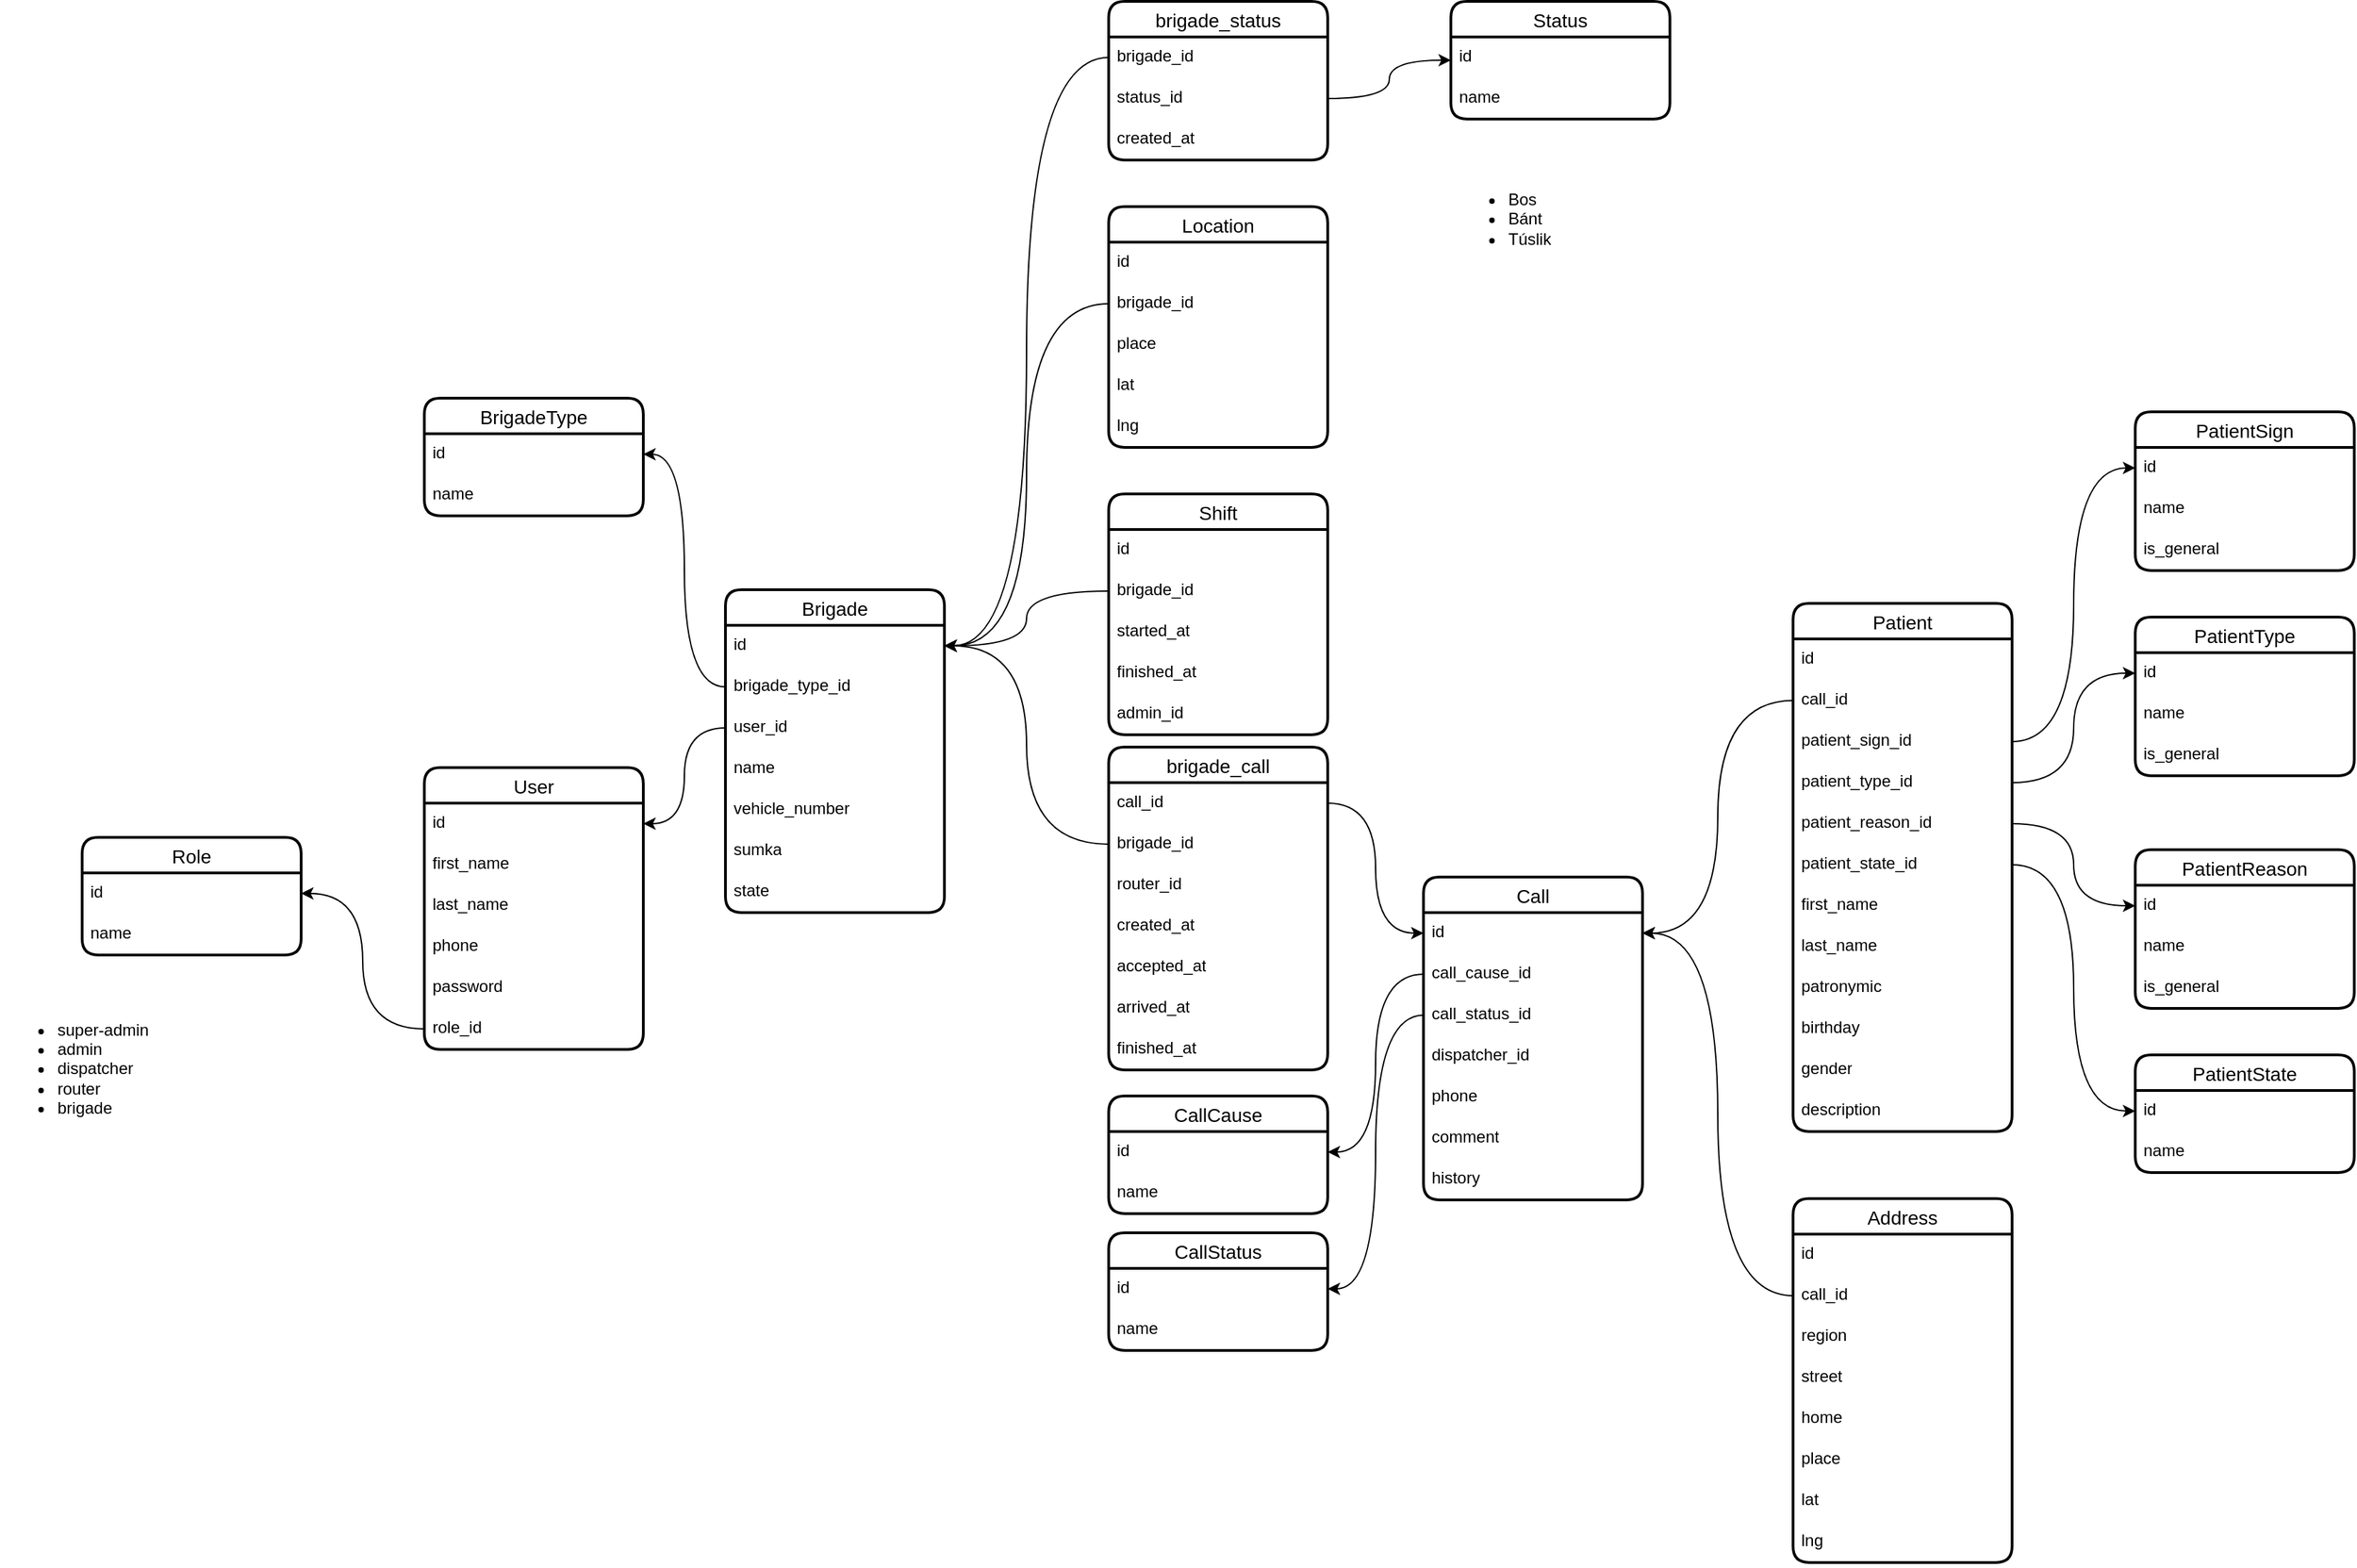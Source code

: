 <mxfile version="21.7.4" type="github">
  <diagram name="Страница — 1" id="SGLlazU0XJNtwitpSM4t">
    <mxGraphModel dx="3088" dy="750" grid="1" gridSize="10" guides="1" tooltips="1" connect="1" arrows="1" fold="1" page="1" pageScale="1" pageWidth="827" pageHeight="1169" math="0" shadow="0">
      <root>
        <mxCell id="0" />
        <mxCell id="1" parent="0" />
        <mxCell id="8ZDZ_acQFcapdmBeT9qq-1" value="User" style="swimlane;fontStyle=0;childLayout=stackLayout;horizontal=1;startSize=26;horizontalStack=0;resizeParent=1;resizeParentMax=0;resizeLast=0;collapsible=1;marginBottom=0;align=center;fontSize=14;strokeWidth=2;rounded=1;shadow=0;glass=0;swimlaneLine=1;" parent="1" vertex="1">
          <mxGeometry x="-1010" y="1630" width="160" height="206" as="geometry" />
        </mxCell>
        <mxCell id="8ZDZ_acQFcapdmBeT9qq-2" value="id" style="text;strokeColor=none;fillColor=none;spacingLeft=4;spacingRight=4;overflow=hidden;rotatable=0;points=[[0,0.5],[1,0.5]];portConstraint=eastwest;fontSize=12;whiteSpace=wrap;html=1;" parent="8ZDZ_acQFcapdmBeT9qq-1" vertex="1">
          <mxGeometry y="26" width="160" height="30" as="geometry" />
        </mxCell>
        <mxCell id="8ZDZ_acQFcapdmBeT9qq-3" value="first_name" style="text;strokeColor=none;fillColor=none;spacingLeft=4;spacingRight=4;overflow=hidden;rotatable=0;points=[[0,0.5],[1,0.5]];portConstraint=eastwest;fontSize=12;whiteSpace=wrap;html=1;" parent="8ZDZ_acQFcapdmBeT9qq-1" vertex="1">
          <mxGeometry y="56" width="160" height="30" as="geometry" />
        </mxCell>
        <mxCell id="Eao0XHLRb_LpuE8cEpSu-12" value="last_name" style="text;strokeColor=none;fillColor=none;spacingLeft=4;spacingRight=4;overflow=hidden;rotatable=0;points=[[0,0.5],[1,0.5]];portConstraint=eastwest;fontSize=12;whiteSpace=wrap;html=1;" parent="8ZDZ_acQFcapdmBeT9qq-1" vertex="1">
          <mxGeometry y="86" width="160" height="30" as="geometry" />
        </mxCell>
        <mxCell id="8ZDZ_acQFcapdmBeT9qq-4" value="phone" style="text;strokeColor=none;fillColor=none;spacingLeft=4;spacingRight=4;overflow=hidden;rotatable=0;points=[[0,0.5],[1,0.5]];portConstraint=eastwest;fontSize=12;whiteSpace=wrap;html=1;" parent="8ZDZ_acQFcapdmBeT9qq-1" vertex="1">
          <mxGeometry y="116" width="160" height="30" as="geometry" />
        </mxCell>
        <mxCell id="8ZDZ_acQFcapdmBeT9qq-5" value="password" style="text;strokeColor=none;fillColor=none;spacingLeft=4;spacingRight=4;overflow=hidden;rotatable=0;points=[[0,0.5],[1,0.5]];portConstraint=eastwest;fontSize=12;whiteSpace=wrap;html=1;" parent="8ZDZ_acQFcapdmBeT9qq-1" vertex="1">
          <mxGeometry y="146" width="160" height="30" as="geometry" />
        </mxCell>
        <mxCell id="8ZDZ_acQFcapdmBeT9qq-6" value="role_id" style="text;strokeColor=none;fillColor=none;spacingLeft=4;spacingRight=4;overflow=hidden;rotatable=0;points=[[0,0.5],[1,0.5]];portConstraint=eastwest;fontSize=12;whiteSpace=wrap;html=1;" parent="8ZDZ_acQFcapdmBeT9qq-1" vertex="1">
          <mxGeometry y="176" width="160" height="30" as="geometry" />
        </mxCell>
        <mxCell id="8ZDZ_acQFcapdmBeT9qq-7" value="Role" style="swimlane;fontStyle=0;childLayout=stackLayout;horizontal=1;startSize=26;horizontalStack=0;resizeParent=1;resizeParentMax=0;resizeLast=0;collapsible=1;marginBottom=0;align=center;fontSize=14;strokeWidth=2;rounded=1;shadow=0;glass=0;swimlaneLine=1;" parent="1" vertex="1">
          <mxGeometry x="-1260" y="1681" width="160" height="86" as="geometry" />
        </mxCell>
        <mxCell id="8ZDZ_acQFcapdmBeT9qq-8" value="id" style="text;strokeColor=none;fillColor=none;spacingLeft=4;spacingRight=4;overflow=hidden;rotatable=0;points=[[0,0.5],[1,0.5]];portConstraint=eastwest;fontSize=12;whiteSpace=wrap;html=1;" parent="8ZDZ_acQFcapdmBeT9qq-7" vertex="1">
          <mxGeometry y="26" width="160" height="30" as="geometry" />
        </mxCell>
        <mxCell id="8ZDZ_acQFcapdmBeT9qq-9" value="name" style="text;strokeColor=none;fillColor=none;spacingLeft=4;spacingRight=4;overflow=hidden;rotatable=0;points=[[0,0.5],[1,0.5]];portConstraint=eastwest;fontSize=12;whiteSpace=wrap;html=1;" parent="8ZDZ_acQFcapdmBeT9qq-7" vertex="1">
          <mxGeometry y="56" width="160" height="30" as="geometry" />
        </mxCell>
        <mxCell id="8ZDZ_acQFcapdmBeT9qq-10" style="edgeStyle=orthogonalEdgeStyle;rounded=0;orthogonalLoop=1;jettySize=auto;html=1;entryX=1;entryY=0.5;entryDx=0;entryDy=0;curved=1;" parent="1" source="8ZDZ_acQFcapdmBeT9qq-6" target="8ZDZ_acQFcapdmBeT9qq-8" edge="1">
          <mxGeometry relative="1" as="geometry" />
        </mxCell>
        <mxCell id="8ZDZ_acQFcapdmBeT9qq-11" value="Call" style="swimlane;fontStyle=0;childLayout=stackLayout;horizontal=1;startSize=26;horizontalStack=0;resizeParent=1;resizeParentMax=0;resizeLast=0;collapsible=1;marginBottom=0;align=center;fontSize=14;strokeWidth=2;rounded=1;shadow=0;glass=0;swimlaneLine=1;" parent="1" vertex="1">
          <mxGeometry x="-280" y="1710" width="160" height="236" as="geometry" />
        </mxCell>
        <mxCell id="8ZDZ_acQFcapdmBeT9qq-12" value="id" style="text;strokeColor=none;fillColor=none;spacingLeft=4;spacingRight=4;overflow=hidden;rotatable=0;points=[[0,0.5],[1,0.5]];portConstraint=eastwest;fontSize=12;whiteSpace=wrap;html=1;" parent="8ZDZ_acQFcapdmBeT9qq-11" vertex="1">
          <mxGeometry y="26" width="160" height="30" as="geometry" />
        </mxCell>
        <mxCell id="8ZDZ_acQFcapdmBeT9qq-16" value="call_cause_id" style="text;strokeColor=none;fillColor=none;spacingLeft=4;spacingRight=4;overflow=hidden;rotatable=0;points=[[0,0.5],[1,0.5]];portConstraint=eastwest;fontSize=12;whiteSpace=wrap;html=1;" parent="8ZDZ_acQFcapdmBeT9qq-11" vertex="1">
          <mxGeometry y="56" width="160" height="30" as="geometry" />
        </mxCell>
        <mxCell id="8ZDZ_acQFcapdmBeT9qq-13" value="call_status_id" style="text;strokeColor=none;fillColor=none;spacingLeft=4;spacingRight=4;overflow=hidden;rotatable=0;points=[[0,0.5],[1,0.5]];portConstraint=eastwest;fontSize=12;whiteSpace=wrap;html=1;" parent="8ZDZ_acQFcapdmBeT9qq-11" vertex="1">
          <mxGeometry y="86" width="160" height="30" as="geometry" />
        </mxCell>
        <mxCell id="MjToyGK60dNSVzI-aUXe-1" value="dispatcher_id" style="text;strokeColor=none;fillColor=none;spacingLeft=4;spacingRight=4;overflow=hidden;rotatable=0;points=[[0,0.5],[1,0.5]];portConstraint=eastwest;fontSize=12;whiteSpace=wrap;html=1;" parent="8ZDZ_acQFcapdmBeT9qq-11" vertex="1">
          <mxGeometry y="116" width="160" height="30" as="geometry" />
        </mxCell>
        <mxCell id="8ZDZ_acQFcapdmBeT9qq-14" value="phone" style="text;strokeColor=none;fillColor=none;spacingLeft=4;spacingRight=4;overflow=hidden;rotatable=0;points=[[0,0.5],[1,0.5]];portConstraint=eastwest;fontSize=12;whiteSpace=wrap;html=1;" parent="8ZDZ_acQFcapdmBeT9qq-11" vertex="1">
          <mxGeometry y="146" width="160" height="30" as="geometry" />
        </mxCell>
        <mxCell id="8ZDZ_acQFcapdmBeT9qq-15" value="comment" style="text;strokeColor=none;fillColor=none;spacingLeft=4;spacingRight=4;overflow=hidden;rotatable=0;points=[[0,0.5],[1,0.5]];portConstraint=eastwest;fontSize=12;whiteSpace=wrap;html=1;" parent="8ZDZ_acQFcapdmBeT9qq-11" vertex="1">
          <mxGeometry y="176" width="160" height="30" as="geometry" />
        </mxCell>
        <mxCell id="0QzeHT4u77VAxk4FgjJM-5" value="history" style="text;strokeColor=none;fillColor=none;spacingLeft=4;spacingRight=4;overflow=hidden;rotatable=0;points=[[0,0.5],[1,0.5]];portConstraint=eastwest;fontSize=12;whiteSpace=wrap;html=1;" parent="8ZDZ_acQFcapdmBeT9qq-11" vertex="1">
          <mxGeometry y="206" width="160" height="30" as="geometry" />
        </mxCell>
        <mxCell id="8ZDZ_acQFcapdmBeT9qq-17" value="CallCause" style="swimlane;fontStyle=0;childLayout=stackLayout;horizontal=1;startSize=26;horizontalStack=0;resizeParent=1;resizeParentMax=0;resizeLast=0;collapsible=1;marginBottom=0;align=center;fontSize=14;strokeWidth=2;rounded=1;shadow=0;glass=0;swimlaneLine=1;" parent="1" vertex="1">
          <mxGeometry x="-510" y="1870" width="160" height="86" as="geometry" />
        </mxCell>
        <mxCell id="8ZDZ_acQFcapdmBeT9qq-18" value="id" style="text;strokeColor=none;fillColor=none;spacingLeft=4;spacingRight=4;overflow=hidden;rotatable=0;points=[[0,0.5],[1,0.5]];portConstraint=eastwest;fontSize=12;whiteSpace=wrap;html=1;" parent="8ZDZ_acQFcapdmBeT9qq-17" vertex="1">
          <mxGeometry y="26" width="160" height="30" as="geometry" />
        </mxCell>
        <mxCell id="8ZDZ_acQFcapdmBeT9qq-19" value="name" style="text;strokeColor=none;fillColor=none;spacingLeft=4;spacingRight=4;overflow=hidden;rotatable=0;points=[[0,0.5],[1,0.5]];portConstraint=eastwest;fontSize=12;whiteSpace=wrap;html=1;" parent="8ZDZ_acQFcapdmBeT9qq-17" vertex="1">
          <mxGeometry y="56" width="160" height="30" as="geometry" />
        </mxCell>
        <mxCell id="8ZDZ_acQFcapdmBeT9qq-23" style="edgeStyle=orthogonalEdgeStyle;rounded=0;orthogonalLoop=1;jettySize=auto;html=1;entryX=1;entryY=0.5;entryDx=0;entryDy=0;curved=1;" parent="1" source="8ZDZ_acQFcapdmBeT9qq-16" target="8ZDZ_acQFcapdmBeT9qq-18" edge="1">
          <mxGeometry relative="1" as="geometry" />
        </mxCell>
        <mxCell id="8ZDZ_acQFcapdmBeT9qq-24" value="Patient" style="swimlane;fontStyle=0;childLayout=stackLayout;horizontal=1;startSize=26;horizontalStack=0;resizeParent=1;resizeParentMax=0;resizeLast=0;collapsible=1;marginBottom=0;align=center;fontSize=14;strokeWidth=2;rounded=1;shadow=0;glass=0;swimlaneLine=1;" parent="1" vertex="1">
          <mxGeometry x="-10" y="1510" width="160" height="386" as="geometry" />
        </mxCell>
        <mxCell id="8ZDZ_acQFcapdmBeT9qq-25" value="id" style="text;strokeColor=none;fillColor=none;spacingLeft=4;spacingRight=4;overflow=hidden;rotatable=0;points=[[0,0.5],[1,0.5]];portConstraint=eastwest;fontSize=12;whiteSpace=wrap;html=1;" parent="8ZDZ_acQFcapdmBeT9qq-24" vertex="1">
          <mxGeometry y="26" width="160" height="30" as="geometry" />
        </mxCell>
        <mxCell id="8ZDZ_acQFcapdmBeT9qq-26" value="call_id" style="text;strokeColor=none;fillColor=none;spacingLeft=4;spacingRight=4;overflow=hidden;rotatable=0;points=[[0,0.5],[1,0.5]];portConstraint=eastwest;fontSize=12;whiteSpace=wrap;html=1;" parent="8ZDZ_acQFcapdmBeT9qq-24" vertex="1">
          <mxGeometry y="56" width="160" height="30" as="geometry" />
        </mxCell>
        <mxCell id="8ZDZ_acQFcapdmBeT9qq-53" value="patient_sign_id" style="text;strokeColor=none;fillColor=none;spacingLeft=4;spacingRight=4;overflow=hidden;rotatable=0;points=[[0,0.5],[1,0.5]];portConstraint=eastwest;fontSize=12;whiteSpace=wrap;html=1;" parent="8ZDZ_acQFcapdmBeT9qq-24" vertex="1">
          <mxGeometry y="86" width="160" height="30" as="geometry" />
        </mxCell>
        <mxCell id="8ZDZ_acQFcapdmBeT9qq-54" value="patient_type_id" style="text;strokeColor=none;fillColor=none;spacingLeft=4;spacingRight=4;overflow=hidden;rotatable=0;points=[[0,0.5],[1,0.5]];portConstraint=eastwest;fontSize=12;whiteSpace=wrap;html=1;" parent="8ZDZ_acQFcapdmBeT9qq-24" vertex="1">
          <mxGeometry y="116" width="160" height="30" as="geometry" />
        </mxCell>
        <mxCell id="QOrAUv4INDOSFVqWjOK6-7" value="patient_reason_id" style="text;strokeColor=none;fillColor=none;spacingLeft=4;spacingRight=4;overflow=hidden;rotatable=0;points=[[0,0.5],[1,0.5]];portConstraint=eastwest;fontSize=12;whiteSpace=wrap;html=1;" parent="8ZDZ_acQFcapdmBeT9qq-24" vertex="1">
          <mxGeometry y="146" width="160" height="30" as="geometry" />
        </mxCell>
        <mxCell id="QOrAUv4INDOSFVqWjOK6-2" value="patient_state_id" style="text;strokeColor=none;fillColor=none;spacingLeft=4;spacingRight=4;overflow=hidden;rotatable=0;points=[[0,0.5],[1,0.5]];portConstraint=eastwest;fontSize=12;whiteSpace=wrap;html=1;" parent="8ZDZ_acQFcapdmBeT9qq-24" vertex="1">
          <mxGeometry y="176" width="160" height="30" as="geometry" />
        </mxCell>
        <mxCell id="8ZDZ_acQFcapdmBeT9qq-27" value="first_name" style="text;strokeColor=none;fillColor=none;spacingLeft=4;spacingRight=4;overflow=hidden;rotatable=0;points=[[0,0.5],[1,0.5]];portConstraint=eastwest;fontSize=12;whiteSpace=wrap;html=1;" parent="8ZDZ_acQFcapdmBeT9qq-24" vertex="1">
          <mxGeometry y="206" width="160" height="30" as="geometry" />
        </mxCell>
        <mxCell id="8ZDZ_acQFcapdmBeT9qq-28" value="last_name" style="text;strokeColor=none;fillColor=none;spacingLeft=4;spacingRight=4;overflow=hidden;rotatable=0;points=[[0,0.5],[1,0.5]];portConstraint=eastwest;fontSize=12;whiteSpace=wrap;html=1;" parent="8ZDZ_acQFcapdmBeT9qq-24" vertex="1">
          <mxGeometry y="236" width="160" height="30" as="geometry" />
        </mxCell>
        <mxCell id="8ZDZ_acQFcapdmBeT9qq-29" value="patronymic" style="text;strokeColor=none;fillColor=none;spacingLeft=4;spacingRight=4;overflow=hidden;rotatable=0;points=[[0,0.5],[1,0.5]];portConstraint=eastwest;fontSize=12;whiteSpace=wrap;html=1;" parent="8ZDZ_acQFcapdmBeT9qq-24" vertex="1">
          <mxGeometry y="266" width="160" height="30" as="geometry" />
        </mxCell>
        <mxCell id="8ZDZ_acQFcapdmBeT9qq-43" value="birthday" style="text;strokeColor=none;fillColor=none;spacingLeft=4;spacingRight=4;overflow=hidden;rotatable=0;points=[[0,0.5],[1,0.5]];portConstraint=eastwest;fontSize=12;whiteSpace=wrap;html=1;" parent="8ZDZ_acQFcapdmBeT9qq-24" vertex="1">
          <mxGeometry y="296" width="160" height="30" as="geometry" />
        </mxCell>
        <mxCell id="8ZDZ_acQFcapdmBeT9qq-44" value="gender" style="text;strokeColor=none;fillColor=none;spacingLeft=4;spacingRight=4;overflow=hidden;rotatable=0;points=[[0,0.5],[1,0.5]];portConstraint=eastwest;fontSize=12;whiteSpace=wrap;html=1;" parent="8ZDZ_acQFcapdmBeT9qq-24" vertex="1">
          <mxGeometry y="326" width="160" height="30" as="geometry" />
        </mxCell>
        <mxCell id="QOrAUv4INDOSFVqWjOK6-3" value="description" style="text;strokeColor=none;fillColor=none;spacingLeft=4;spacingRight=4;overflow=hidden;rotatable=0;points=[[0,0.5],[1,0.5]];portConstraint=eastwest;fontSize=12;whiteSpace=wrap;html=1;" parent="8ZDZ_acQFcapdmBeT9qq-24" vertex="1">
          <mxGeometry y="356" width="160" height="30" as="geometry" />
        </mxCell>
        <mxCell id="8ZDZ_acQFcapdmBeT9qq-31" value="Address" style="swimlane;fontStyle=0;childLayout=stackLayout;horizontal=1;startSize=26;horizontalStack=0;resizeParent=1;resizeParentMax=0;resizeLast=0;collapsible=1;marginBottom=0;align=center;fontSize=14;strokeWidth=2;rounded=1;shadow=0;glass=0;swimlaneLine=1;" parent="1" vertex="1">
          <mxGeometry x="-10" y="1945" width="160" height="266" as="geometry" />
        </mxCell>
        <mxCell id="8ZDZ_acQFcapdmBeT9qq-32" value="id" style="text;strokeColor=none;fillColor=none;spacingLeft=4;spacingRight=4;overflow=hidden;rotatable=0;points=[[0,0.5],[1,0.5]];portConstraint=eastwest;fontSize=12;whiteSpace=wrap;html=1;" parent="8ZDZ_acQFcapdmBeT9qq-31" vertex="1">
          <mxGeometry y="26" width="160" height="30" as="geometry" />
        </mxCell>
        <mxCell id="8ZDZ_acQFcapdmBeT9qq-33" value="call_id" style="text;strokeColor=none;fillColor=none;spacingLeft=4;spacingRight=4;overflow=hidden;rotatable=0;points=[[0,0.5],[1,0.5]];portConstraint=eastwest;fontSize=12;whiteSpace=wrap;html=1;" parent="8ZDZ_acQFcapdmBeT9qq-31" vertex="1">
          <mxGeometry y="56" width="160" height="30" as="geometry" />
        </mxCell>
        <mxCell id="8ZDZ_acQFcapdmBeT9qq-36" value="region" style="text;strokeColor=none;fillColor=none;spacingLeft=4;spacingRight=4;overflow=hidden;rotatable=0;points=[[0,0.5],[1,0.5]];portConstraint=eastwest;fontSize=12;whiteSpace=wrap;html=1;" parent="8ZDZ_acQFcapdmBeT9qq-31" vertex="1">
          <mxGeometry y="86" width="160" height="30" as="geometry" />
        </mxCell>
        <mxCell id="8ZDZ_acQFcapdmBeT9qq-34" value="street" style="text;strokeColor=none;fillColor=none;spacingLeft=4;spacingRight=4;overflow=hidden;rotatable=0;points=[[0,0.5],[1,0.5]];portConstraint=eastwest;fontSize=12;whiteSpace=wrap;html=1;" parent="8ZDZ_acQFcapdmBeT9qq-31" vertex="1">
          <mxGeometry y="116" width="160" height="30" as="geometry" />
        </mxCell>
        <mxCell id="8ZDZ_acQFcapdmBeT9qq-35" value="home" style="text;strokeColor=none;fillColor=none;spacingLeft=4;spacingRight=4;overflow=hidden;rotatable=0;points=[[0,0.5],[1,0.5]];portConstraint=eastwest;fontSize=12;whiteSpace=wrap;html=1;" parent="8ZDZ_acQFcapdmBeT9qq-31" vertex="1">
          <mxGeometry y="146" width="160" height="30" as="geometry" />
        </mxCell>
        <mxCell id="Eao0XHLRb_LpuE8cEpSu-6" value="place" style="text;strokeColor=none;fillColor=none;spacingLeft=4;spacingRight=4;overflow=hidden;rotatable=0;points=[[0,0.5],[1,0.5]];portConstraint=eastwest;fontSize=12;whiteSpace=wrap;html=1;" parent="8ZDZ_acQFcapdmBeT9qq-31" vertex="1">
          <mxGeometry y="176" width="160" height="30" as="geometry" />
        </mxCell>
        <mxCell id="Eao0XHLRb_LpuE8cEpSu-4" value="lat" style="text;strokeColor=none;fillColor=none;spacingLeft=4;spacingRight=4;overflow=hidden;rotatable=0;points=[[0,0.5],[1,0.5]];portConstraint=eastwest;fontSize=12;whiteSpace=wrap;html=1;" parent="8ZDZ_acQFcapdmBeT9qq-31" vertex="1">
          <mxGeometry y="206" width="160" height="30" as="geometry" />
        </mxCell>
        <mxCell id="Eao0XHLRb_LpuE8cEpSu-5" value="lng" style="text;strokeColor=none;fillColor=none;spacingLeft=4;spacingRight=4;overflow=hidden;rotatable=0;points=[[0,0.5],[1,0.5]];portConstraint=eastwest;fontSize=12;whiteSpace=wrap;html=1;" parent="8ZDZ_acQFcapdmBeT9qq-31" vertex="1">
          <mxGeometry y="236" width="160" height="30" as="geometry" />
        </mxCell>
        <mxCell id="8ZDZ_acQFcapdmBeT9qq-39" value="CallStatus" style="swimlane;fontStyle=0;childLayout=stackLayout;horizontal=1;startSize=26;horizontalStack=0;resizeParent=1;resizeParentMax=0;resizeLast=0;collapsible=1;marginBottom=0;align=center;fontSize=14;strokeWidth=2;rounded=1;shadow=0;glass=0;swimlaneLine=1;" parent="1" vertex="1">
          <mxGeometry x="-510" y="1970" width="160" height="86" as="geometry" />
        </mxCell>
        <mxCell id="8ZDZ_acQFcapdmBeT9qq-40" value="id" style="text;strokeColor=none;fillColor=none;spacingLeft=4;spacingRight=4;overflow=hidden;rotatable=0;points=[[0,0.5],[1,0.5]];portConstraint=eastwest;fontSize=12;whiteSpace=wrap;html=1;" parent="8ZDZ_acQFcapdmBeT9qq-39" vertex="1">
          <mxGeometry y="26" width="160" height="30" as="geometry" />
        </mxCell>
        <mxCell id="8ZDZ_acQFcapdmBeT9qq-41" value="name" style="text;strokeColor=none;fillColor=none;spacingLeft=4;spacingRight=4;overflow=hidden;rotatable=0;points=[[0,0.5],[1,0.5]];portConstraint=eastwest;fontSize=12;whiteSpace=wrap;html=1;" parent="8ZDZ_acQFcapdmBeT9qq-39" vertex="1">
          <mxGeometry y="56" width="160" height="30" as="geometry" />
        </mxCell>
        <mxCell id="8ZDZ_acQFcapdmBeT9qq-42" style="edgeStyle=orthogonalEdgeStyle;rounded=0;orthogonalLoop=1;jettySize=auto;html=1;entryX=1;entryY=0.5;entryDx=0;entryDy=0;curved=1;" parent="1" source="8ZDZ_acQFcapdmBeT9qq-13" target="8ZDZ_acQFcapdmBeT9qq-40" edge="1">
          <mxGeometry relative="1" as="geometry" />
        </mxCell>
        <mxCell id="8ZDZ_acQFcapdmBeT9qq-45" style="edgeStyle=orthogonalEdgeStyle;rounded=0;orthogonalLoop=1;jettySize=auto;html=1;entryX=1;entryY=0.5;entryDx=0;entryDy=0;curved=1;" parent="1" source="8ZDZ_acQFcapdmBeT9qq-26" target="8ZDZ_acQFcapdmBeT9qq-12" edge="1">
          <mxGeometry relative="1" as="geometry" />
        </mxCell>
        <mxCell id="8ZDZ_acQFcapdmBeT9qq-46" style="edgeStyle=orthogonalEdgeStyle;rounded=0;orthogonalLoop=1;jettySize=auto;html=1;entryX=1;entryY=0.5;entryDx=0;entryDy=0;curved=1;" parent="1" source="8ZDZ_acQFcapdmBeT9qq-33" target="8ZDZ_acQFcapdmBeT9qq-12" edge="1">
          <mxGeometry relative="1" as="geometry" />
        </mxCell>
        <mxCell id="8ZDZ_acQFcapdmBeT9qq-47" value="PatientSign" style="swimlane;fontStyle=0;childLayout=stackLayout;horizontal=1;startSize=26;horizontalStack=0;resizeParent=1;resizeParentMax=0;resizeLast=0;collapsible=1;marginBottom=0;align=center;fontSize=14;strokeWidth=2;rounded=1;shadow=0;glass=0;swimlaneLine=1;" parent="1" vertex="1">
          <mxGeometry x="240" y="1370" width="160" height="116" as="geometry" />
        </mxCell>
        <mxCell id="8ZDZ_acQFcapdmBeT9qq-48" value="id" style="text;strokeColor=none;fillColor=none;spacingLeft=4;spacingRight=4;overflow=hidden;rotatable=0;points=[[0,0.5],[1,0.5]];portConstraint=eastwest;fontSize=12;whiteSpace=wrap;html=1;" parent="8ZDZ_acQFcapdmBeT9qq-47" vertex="1">
          <mxGeometry y="26" width="160" height="30" as="geometry" />
        </mxCell>
        <mxCell id="8ZDZ_acQFcapdmBeT9qq-49" value="name" style="text;strokeColor=none;fillColor=none;spacingLeft=4;spacingRight=4;overflow=hidden;rotatable=0;points=[[0,0.5],[1,0.5]];portConstraint=eastwest;fontSize=12;whiteSpace=wrap;html=1;" parent="8ZDZ_acQFcapdmBeT9qq-47" vertex="1">
          <mxGeometry y="56" width="160" height="30" as="geometry" />
        </mxCell>
        <mxCell id="QOrAUv4INDOSFVqWjOK6-9" value="is_general" style="text;strokeColor=none;fillColor=none;spacingLeft=4;spacingRight=4;overflow=hidden;rotatable=0;points=[[0,0.5],[1,0.5]];portConstraint=eastwest;fontSize=12;whiteSpace=wrap;html=1;" parent="8ZDZ_acQFcapdmBeT9qq-47" vertex="1">
          <mxGeometry y="86" width="160" height="30" as="geometry" />
        </mxCell>
        <mxCell id="8ZDZ_acQFcapdmBeT9qq-50" value="PatientType" style="swimlane;fontStyle=0;childLayout=stackLayout;horizontal=1;startSize=26;horizontalStack=0;resizeParent=1;resizeParentMax=0;resizeLast=0;collapsible=1;marginBottom=0;align=center;fontSize=14;strokeWidth=2;rounded=1;shadow=0;glass=0;swimlaneLine=1;" parent="1" vertex="1">
          <mxGeometry x="240" y="1520" width="160" height="116" as="geometry" />
        </mxCell>
        <mxCell id="8ZDZ_acQFcapdmBeT9qq-51" value="id" style="text;strokeColor=none;fillColor=none;spacingLeft=4;spacingRight=4;overflow=hidden;rotatable=0;points=[[0,0.5],[1,0.5]];portConstraint=eastwest;fontSize=12;whiteSpace=wrap;html=1;" parent="8ZDZ_acQFcapdmBeT9qq-50" vertex="1">
          <mxGeometry y="26" width="160" height="30" as="geometry" />
        </mxCell>
        <mxCell id="8ZDZ_acQFcapdmBeT9qq-52" value="name" style="text;strokeColor=none;fillColor=none;spacingLeft=4;spacingRight=4;overflow=hidden;rotatable=0;points=[[0,0.5],[1,0.5]];portConstraint=eastwest;fontSize=12;whiteSpace=wrap;html=1;" parent="8ZDZ_acQFcapdmBeT9qq-50" vertex="1">
          <mxGeometry y="56" width="160" height="30" as="geometry" />
        </mxCell>
        <mxCell id="QOrAUv4INDOSFVqWjOK6-10" value="is_general" style="text;strokeColor=none;fillColor=none;spacingLeft=4;spacingRight=4;overflow=hidden;rotatable=0;points=[[0,0.5],[1,0.5]];portConstraint=eastwest;fontSize=12;whiteSpace=wrap;html=1;" parent="8ZDZ_acQFcapdmBeT9qq-50" vertex="1">
          <mxGeometry y="86" width="160" height="30" as="geometry" />
        </mxCell>
        <mxCell id="8ZDZ_acQFcapdmBeT9qq-55" style="edgeStyle=orthogonalEdgeStyle;rounded=0;orthogonalLoop=1;jettySize=auto;html=1;entryX=0;entryY=0.5;entryDx=0;entryDy=0;curved=1;" parent="1" source="8ZDZ_acQFcapdmBeT9qq-53" target="8ZDZ_acQFcapdmBeT9qq-48" edge="1">
          <mxGeometry relative="1" as="geometry" />
        </mxCell>
        <mxCell id="8ZDZ_acQFcapdmBeT9qq-56" style="edgeStyle=orthogonalEdgeStyle;rounded=0;orthogonalLoop=1;jettySize=auto;html=1;entryX=0;entryY=0.5;entryDx=0;entryDy=0;curved=1;" parent="1" source="8ZDZ_acQFcapdmBeT9qq-54" target="8ZDZ_acQFcapdmBeT9qq-51" edge="1">
          <mxGeometry relative="1" as="geometry" />
        </mxCell>
        <mxCell id="QOrAUv4INDOSFVqWjOK6-1" value="&lt;ul&gt;&lt;li&gt;super-admin&lt;/li&gt;&lt;li&gt;admin&lt;/li&gt;&lt;li&gt;dispatcher&lt;/li&gt;&lt;li&gt;router&lt;/li&gt;&lt;li&gt;brigade&lt;/li&gt;&lt;/ul&gt;" style="text;strokeColor=none;fillColor=none;html=1;whiteSpace=wrap;verticalAlign=middle;overflow=hidden;" parent="1" vertex="1">
          <mxGeometry x="-1320" y="1790" width="233" height="120" as="geometry" />
        </mxCell>
        <mxCell id="QOrAUv4INDOSFVqWjOK6-4" value="PatientReason" style="swimlane;fontStyle=0;childLayout=stackLayout;horizontal=1;startSize=26;horizontalStack=0;resizeParent=1;resizeParentMax=0;resizeLast=0;collapsible=1;marginBottom=0;align=center;fontSize=14;strokeWidth=2;rounded=1;shadow=0;glass=0;swimlaneLine=1;" parent="1" vertex="1">
          <mxGeometry x="240" y="1690" width="160" height="116" as="geometry" />
        </mxCell>
        <mxCell id="QOrAUv4INDOSFVqWjOK6-5" value="id" style="text;strokeColor=none;fillColor=none;spacingLeft=4;spacingRight=4;overflow=hidden;rotatable=0;points=[[0,0.5],[1,0.5]];portConstraint=eastwest;fontSize=12;whiteSpace=wrap;html=1;" parent="QOrAUv4INDOSFVqWjOK6-4" vertex="1">
          <mxGeometry y="26" width="160" height="30" as="geometry" />
        </mxCell>
        <mxCell id="QOrAUv4INDOSFVqWjOK6-6" value="name" style="text;strokeColor=none;fillColor=none;spacingLeft=4;spacingRight=4;overflow=hidden;rotatable=0;points=[[0,0.5],[1,0.5]];portConstraint=eastwest;fontSize=12;whiteSpace=wrap;html=1;" parent="QOrAUv4INDOSFVqWjOK6-4" vertex="1">
          <mxGeometry y="56" width="160" height="30" as="geometry" />
        </mxCell>
        <mxCell id="QOrAUv4INDOSFVqWjOK6-11" value="is_general" style="text;strokeColor=none;fillColor=none;spacingLeft=4;spacingRight=4;overflow=hidden;rotatable=0;points=[[0,0.5],[1,0.5]];portConstraint=eastwest;fontSize=12;whiteSpace=wrap;html=1;" parent="QOrAUv4INDOSFVqWjOK6-4" vertex="1">
          <mxGeometry y="86" width="160" height="30" as="geometry" />
        </mxCell>
        <mxCell id="QOrAUv4INDOSFVqWjOK6-8" style="edgeStyle=orthogonalEdgeStyle;rounded=0;orthogonalLoop=1;jettySize=auto;html=1;entryX=0;entryY=0.5;entryDx=0;entryDy=0;curved=1;" parent="1" source="QOrAUv4INDOSFVqWjOK6-7" target="QOrAUv4INDOSFVqWjOK6-5" edge="1">
          <mxGeometry relative="1" as="geometry" />
        </mxCell>
        <mxCell id="QOrAUv4INDOSFVqWjOK6-12" value="PatientState" style="swimlane;fontStyle=0;childLayout=stackLayout;horizontal=1;startSize=26;horizontalStack=0;resizeParent=1;resizeParentMax=0;resizeLast=0;collapsible=1;marginBottom=0;align=center;fontSize=14;strokeWidth=2;rounded=1;shadow=0;glass=0;swimlaneLine=1;" parent="1" vertex="1">
          <mxGeometry x="240" y="1840" width="160" height="86" as="geometry" />
        </mxCell>
        <mxCell id="QOrAUv4INDOSFVqWjOK6-13" value="id" style="text;strokeColor=none;fillColor=none;spacingLeft=4;spacingRight=4;overflow=hidden;rotatable=0;points=[[0,0.5],[1,0.5]];portConstraint=eastwest;fontSize=12;whiteSpace=wrap;html=1;" parent="QOrAUv4INDOSFVqWjOK6-12" vertex="1">
          <mxGeometry y="26" width="160" height="30" as="geometry" />
        </mxCell>
        <mxCell id="QOrAUv4INDOSFVqWjOK6-14" value="name" style="text;strokeColor=none;fillColor=none;spacingLeft=4;spacingRight=4;overflow=hidden;rotatable=0;points=[[0,0.5],[1,0.5]];portConstraint=eastwest;fontSize=12;whiteSpace=wrap;html=1;" parent="QOrAUv4INDOSFVqWjOK6-12" vertex="1">
          <mxGeometry y="56" width="160" height="30" as="geometry" />
        </mxCell>
        <mxCell id="QOrAUv4INDOSFVqWjOK6-16" style="edgeStyle=orthogonalEdgeStyle;rounded=0;orthogonalLoop=1;jettySize=auto;html=1;entryX=0;entryY=0.5;entryDx=0;entryDy=0;curved=1;" parent="1" source="QOrAUv4INDOSFVqWjOK6-2" target="QOrAUv4INDOSFVqWjOK6-13" edge="1">
          <mxGeometry relative="1" as="geometry" />
        </mxCell>
        <mxCell id="QOrAUv4INDOSFVqWjOK6-17" value="brigade_call" style="swimlane;fontStyle=0;childLayout=stackLayout;horizontal=1;startSize=26;horizontalStack=0;resizeParent=1;resizeParentMax=0;resizeLast=0;collapsible=1;marginBottom=0;align=center;fontSize=14;strokeWidth=2;rounded=1;shadow=0;glass=0;swimlaneLine=1;" parent="1" vertex="1">
          <mxGeometry x="-510" y="1615" width="160" height="236" as="geometry" />
        </mxCell>
        <mxCell id="QOrAUv4INDOSFVqWjOK6-18" value="call_id" style="text;strokeColor=none;fillColor=none;spacingLeft=4;spacingRight=4;overflow=hidden;rotatable=0;points=[[0,0.5],[1,0.5]];portConstraint=eastwest;fontSize=12;whiteSpace=wrap;html=1;" parent="QOrAUv4INDOSFVqWjOK6-17" vertex="1">
          <mxGeometry y="26" width="160" height="30" as="geometry" />
        </mxCell>
        <mxCell id="QOrAUv4INDOSFVqWjOK6-19" value="brigade_id" style="text;strokeColor=none;fillColor=none;spacingLeft=4;spacingRight=4;overflow=hidden;rotatable=0;points=[[0,0.5],[1,0.5]];portConstraint=eastwest;fontSize=12;whiteSpace=wrap;html=1;" parent="QOrAUv4INDOSFVqWjOK6-17" vertex="1">
          <mxGeometry y="56" width="160" height="30" as="geometry" />
        </mxCell>
        <mxCell id="MjToyGK60dNSVzI-aUXe-2" value="router_id" style="text;strokeColor=none;fillColor=none;spacingLeft=4;spacingRight=4;overflow=hidden;rotatable=0;points=[[0,0.5],[1,0.5]];portConstraint=eastwest;fontSize=12;whiteSpace=wrap;html=1;" parent="QOrAUv4INDOSFVqWjOK6-17" vertex="1">
          <mxGeometry y="86" width="160" height="30" as="geometry" />
        </mxCell>
        <mxCell id="Eao0XHLRb_LpuE8cEpSu-11" value="created_at" style="text;strokeColor=none;fillColor=none;spacingLeft=4;spacingRight=4;overflow=hidden;rotatable=0;points=[[0,0.5],[1,0.5]];portConstraint=eastwest;fontSize=12;whiteSpace=wrap;html=1;" parent="QOrAUv4INDOSFVqWjOK6-17" vertex="1">
          <mxGeometry y="116" width="160" height="30" as="geometry" />
        </mxCell>
        <mxCell id="Eao0XHLRb_LpuE8cEpSu-9" value="accepted_at" style="text;strokeColor=none;fillColor=none;spacingLeft=4;spacingRight=4;overflow=hidden;rotatable=0;points=[[0,0.5],[1,0.5]];portConstraint=eastwest;fontSize=12;whiteSpace=wrap;html=1;" parent="QOrAUv4INDOSFVqWjOK6-17" vertex="1">
          <mxGeometry y="146" width="160" height="30" as="geometry" />
        </mxCell>
        <mxCell id="87_-TiOc8iO3d5YJbcuS-14" value="arrived_at" style="text;strokeColor=none;fillColor=none;spacingLeft=4;spacingRight=4;overflow=hidden;rotatable=0;points=[[0,0.5],[1,0.5]];portConstraint=eastwest;fontSize=12;whiteSpace=wrap;html=1;" parent="QOrAUv4INDOSFVqWjOK6-17" vertex="1">
          <mxGeometry y="176" width="160" height="30" as="geometry" />
        </mxCell>
        <mxCell id="0QzeHT4u77VAxk4FgjJM-4" value="finished_at" style="text;strokeColor=none;fillColor=none;spacingLeft=4;spacingRight=4;overflow=hidden;rotatable=0;points=[[0,0.5],[1,0.5]];portConstraint=eastwest;fontSize=12;whiteSpace=wrap;html=1;" parent="QOrAUv4INDOSFVqWjOK6-17" vertex="1">
          <mxGeometry y="206" width="160" height="30" as="geometry" />
        </mxCell>
        <mxCell id="QOrAUv4INDOSFVqWjOK6-21" style="edgeStyle=orthogonalEdgeStyle;rounded=0;orthogonalLoop=1;jettySize=auto;html=1;entryX=0;entryY=0.5;entryDx=0;entryDy=0;curved=1;" parent="1" source="QOrAUv4INDOSFVqWjOK6-18" target="8ZDZ_acQFcapdmBeT9qq-12" edge="1">
          <mxGeometry relative="1" as="geometry" />
        </mxCell>
        <mxCell id="QOrAUv4INDOSFVqWjOK6-22" value="Brigade" style="swimlane;fontStyle=0;childLayout=stackLayout;horizontal=1;startSize=26;horizontalStack=0;resizeParent=1;resizeParentMax=0;resizeLast=0;collapsible=1;marginBottom=0;align=center;fontSize=14;strokeWidth=2;rounded=1;shadow=0;glass=0;swimlaneLine=1;" parent="1" vertex="1">
          <mxGeometry x="-790" y="1500" width="160" height="236" as="geometry" />
        </mxCell>
        <mxCell id="QOrAUv4INDOSFVqWjOK6-23" value="id" style="text;strokeColor=none;fillColor=none;spacingLeft=4;spacingRight=4;overflow=hidden;rotatable=0;points=[[0,0.5],[1,0.5]];portConstraint=eastwest;fontSize=12;whiteSpace=wrap;html=1;" parent="QOrAUv4INDOSFVqWjOK6-22" vertex="1">
          <mxGeometry y="26" width="160" height="30" as="geometry" />
        </mxCell>
        <mxCell id="P2kfqyKYJ1nYZ7NLpP_4-5" value="brigade_type_id" style="text;strokeColor=none;fillColor=none;spacingLeft=4;spacingRight=4;overflow=hidden;rotatable=0;points=[[0,0.5],[1,0.5]];portConstraint=eastwest;fontSize=12;whiteSpace=wrap;html=1;" parent="QOrAUv4INDOSFVqWjOK6-22" vertex="1">
          <mxGeometry y="56" width="160" height="30" as="geometry" />
        </mxCell>
        <mxCell id="QOrAUv4INDOSFVqWjOK6-37" value="user_id" style="text;strokeColor=none;fillColor=none;spacingLeft=4;spacingRight=4;overflow=hidden;rotatable=0;points=[[0,0.5],[1,0.5]];portConstraint=eastwest;fontSize=12;whiteSpace=wrap;html=1;" parent="QOrAUv4INDOSFVqWjOK6-22" vertex="1">
          <mxGeometry y="86" width="160" height="30" as="geometry" />
        </mxCell>
        <mxCell id="QOrAUv4INDOSFVqWjOK6-24" value="name" style="text;strokeColor=none;fillColor=none;spacingLeft=4;spacingRight=4;overflow=hidden;rotatable=0;points=[[0,0.5],[1,0.5]];portConstraint=eastwest;fontSize=12;whiteSpace=wrap;html=1;" parent="QOrAUv4INDOSFVqWjOK6-22" vertex="1">
          <mxGeometry y="116" width="160" height="30" as="geometry" />
        </mxCell>
        <mxCell id="QOrAUv4INDOSFVqWjOK6-30" value="vehicle_number" style="text;strokeColor=none;fillColor=none;spacingLeft=4;spacingRight=4;overflow=hidden;rotatable=0;points=[[0,0.5],[1,0.5]];portConstraint=eastwest;fontSize=12;whiteSpace=wrap;html=1;" parent="QOrAUv4INDOSFVqWjOK6-22" vertex="1">
          <mxGeometry y="146" width="160" height="30" as="geometry" />
        </mxCell>
        <mxCell id="QOrAUv4INDOSFVqWjOK6-32" value="sumka" style="text;strokeColor=none;fillColor=none;spacingLeft=4;spacingRight=4;overflow=hidden;rotatable=0;points=[[0,0.5],[1,0.5]];portConstraint=eastwest;fontSize=12;whiteSpace=wrap;html=1;" parent="QOrAUv4INDOSFVqWjOK6-22" vertex="1">
          <mxGeometry y="176" width="160" height="30" as="geometry" />
        </mxCell>
        <mxCell id="0QzeHT4u77VAxk4FgjJM-1" value="state" style="text;strokeColor=none;fillColor=none;spacingLeft=4;spacingRight=4;overflow=hidden;rotatable=0;points=[[0,0.5],[1,0.5]];portConstraint=eastwest;fontSize=12;whiteSpace=wrap;html=1;" parent="QOrAUv4INDOSFVqWjOK6-22" vertex="1">
          <mxGeometry y="206" width="160" height="30" as="geometry" />
        </mxCell>
        <mxCell id="QOrAUv4INDOSFVqWjOK6-39" style="edgeStyle=orthogonalEdgeStyle;rounded=0;orthogonalLoop=1;jettySize=auto;html=1;entryX=1;entryY=0.5;entryDx=0;entryDy=0;curved=1;" parent="1" source="QOrAUv4INDOSFVqWjOK6-37" target="8ZDZ_acQFcapdmBeT9qq-2" edge="1">
          <mxGeometry relative="1" as="geometry" />
        </mxCell>
        <mxCell id="QOrAUv4INDOSFVqWjOK6-40" style="edgeStyle=orthogonalEdgeStyle;rounded=0;orthogonalLoop=1;jettySize=auto;html=1;entryX=1;entryY=0.5;entryDx=0;entryDy=0;curved=1;" parent="1" source="QOrAUv4INDOSFVqWjOK6-19" target="QOrAUv4INDOSFVqWjOK6-23" edge="1">
          <mxGeometry relative="1" as="geometry" />
        </mxCell>
        <mxCell id="Hy_xYmm3JxzFENEfSAo2-1" value="Location" style="swimlane;fontStyle=0;childLayout=stackLayout;horizontal=1;startSize=26;horizontalStack=0;resizeParent=1;resizeParentMax=0;resizeLast=0;collapsible=1;marginBottom=0;align=center;fontSize=14;strokeWidth=2;rounded=1;shadow=0;glass=0;swimlaneLine=1;" parent="1" vertex="1">
          <mxGeometry x="-510" y="1220" width="160" height="176" as="geometry" />
        </mxCell>
        <mxCell id="Hy_xYmm3JxzFENEfSAo2-2" value="id" style="text;strokeColor=none;fillColor=none;spacingLeft=4;spacingRight=4;overflow=hidden;rotatable=0;points=[[0,0.5],[1,0.5]];portConstraint=eastwest;fontSize=12;whiteSpace=wrap;html=1;" parent="Hy_xYmm3JxzFENEfSAo2-1" vertex="1">
          <mxGeometry y="26" width="160" height="30" as="geometry" />
        </mxCell>
        <mxCell id="Hy_xYmm3JxzFENEfSAo2-3" value="brigade_id" style="text;strokeColor=none;fillColor=none;spacingLeft=4;spacingRight=4;overflow=hidden;rotatable=0;points=[[0,0.5],[1,0.5]];portConstraint=eastwest;fontSize=12;whiteSpace=wrap;html=1;" parent="Hy_xYmm3JxzFENEfSAo2-1" vertex="1">
          <mxGeometry y="56" width="160" height="30" as="geometry" />
        </mxCell>
        <mxCell id="Eao0XHLRb_LpuE8cEpSu-3" value="place" style="text;strokeColor=none;fillColor=none;spacingLeft=4;spacingRight=4;overflow=hidden;rotatable=0;points=[[0,0.5],[1,0.5]];portConstraint=eastwest;fontSize=12;whiteSpace=wrap;html=1;" parent="Hy_xYmm3JxzFENEfSAo2-1" vertex="1">
          <mxGeometry y="86" width="160" height="30" as="geometry" />
        </mxCell>
        <mxCell id="Hy_xYmm3JxzFENEfSAo2-4" value="lat" style="text;strokeColor=none;fillColor=none;spacingLeft=4;spacingRight=4;overflow=hidden;rotatable=0;points=[[0,0.5],[1,0.5]];portConstraint=eastwest;fontSize=12;whiteSpace=wrap;html=1;" parent="Hy_xYmm3JxzFENEfSAo2-1" vertex="1">
          <mxGeometry y="116" width="160" height="30" as="geometry" />
        </mxCell>
        <mxCell id="Hy_xYmm3JxzFENEfSAo2-5" value="lng" style="text;strokeColor=none;fillColor=none;spacingLeft=4;spacingRight=4;overflow=hidden;rotatable=0;points=[[0,0.5],[1,0.5]];portConstraint=eastwest;fontSize=12;whiteSpace=wrap;html=1;" parent="Hy_xYmm3JxzFENEfSAo2-1" vertex="1">
          <mxGeometry y="146" width="160" height="30" as="geometry" />
        </mxCell>
        <mxCell id="Hy_xYmm3JxzFENEfSAo2-13" value="Shift" style="swimlane;fontStyle=0;childLayout=stackLayout;horizontal=1;startSize=26;horizontalStack=0;resizeParent=1;resizeParentMax=0;resizeLast=0;collapsible=1;marginBottom=0;align=center;fontSize=14;strokeWidth=2;rounded=1;shadow=0;glass=0;swimlaneLine=1;" parent="1" vertex="1">
          <mxGeometry x="-510" y="1430" width="160" height="176" as="geometry" />
        </mxCell>
        <mxCell id="Hy_xYmm3JxzFENEfSAo2-14" value="id" style="text;strokeColor=none;fillColor=none;spacingLeft=4;spacingRight=4;overflow=hidden;rotatable=0;points=[[0,0.5],[1,0.5]];portConstraint=eastwest;fontSize=12;whiteSpace=wrap;html=1;" parent="Hy_xYmm3JxzFENEfSAo2-13" vertex="1">
          <mxGeometry y="26" width="160" height="30" as="geometry" />
        </mxCell>
        <mxCell id="Hy_xYmm3JxzFENEfSAo2-15" value="brigade_id" style="text;strokeColor=none;fillColor=none;spacingLeft=4;spacingRight=4;overflow=hidden;rotatable=0;points=[[0,0.5],[1,0.5]];portConstraint=eastwest;fontSize=12;whiteSpace=wrap;html=1;" parent="Hy_xYmm3JxzFENEfSAo2-13" vertex="1">
          <mxGeometry y="56" width="160" height="30" as="geometry" />
        </mxCell>
        <mxCell id="Hy_xYmm3JxzFENEfSAo2-16" value="started_at" style="text;strokeColor=none;fillColor=none;spacingLeft=4;spacingRight=4;overflow=hidden;rotatable=0;points=[[0,0.5],[1,0.5]];portConstraint=eastwest;fontSize=12;whiteSpace=wrap;html=1;" parent="Hy_xYmm3JxzFENEfSAo2-13" vertex="1">
          <mxGeometry y="86" width="160" height="30" as="geometry" />
        </mxCell>
        <mxCell id="Hy_xYmm3JxzFENEfSAo2-17" value="finished_at" style="text;strokeColor=none;fillColor=none;spacingLeft=4;spacingRight=4;overflow=hidden;rotatable=0;points=[[0,0.5],[1,0.5]];portConstraint=eastwest;fontSize=12;whiteSpace=wrap;html=1;" parent="Hy_xYmm3JxzFENEfSAo2-13" vertex="1">
          <mxGeometry y="116" width="160" height="30" as="geometry" />
        </mxCell>
        <mxCell id="Eao0XHLRb_LpuE8cEpSu-2" value="admin_id" style="text;strokeColor=none;fillColor=none;spacingLeft=4;spacingRight=4;overflow=hidden;rotatable=0;points=[[0,0.5],[1,0.5]];portConstraint=eastwest;fontSize=12;whiteSpace=wrap;html=1;" parent="Hy_xYmm3JxzFENEfSAo2-13" vertex="1">
          <mxGeometry y="146" width="160" height="30" as="geometry" />
        </mxCell>
        <mxCell id="Hy_xYmm3JxzFENEfSAo2-18" style="edgeStyle=orthogonalEdgeStyle;rounded=0;orthogonalLoop=1;jettySize=auto;html=1;entryX=1;entryY=0.5;entryDx=0;entryDy=0;curved=1;" parent="1" source="Hy_xYmm3JxzFENEfSAo2-15" target="QOrAUv4INDOSFVqWjOK6-23" edge="1">
          <mxGeometry relative="1" as="geometry" />
        </mxCell>
        <mxCell id="P2kfqyKYJ1nYZ7NLpP_4-1" style="edgeStyle=orthogonalEdgeStyle;rounded=0;orthogonalLoop=1;jettySize=auto;html=1;entryX=1;entryY=0.5;entryDx=0;entryDy=0;curved=1;" parent="1" source="Hy_xYmm3JxzFENEfSAo2-3" target="QOrAUv4INDOSFVqWjOK6-23" edge="1">
          <mxGeometry relative="1" as="geometry" />
        </mxCell>
        <mxCell id="P2kfqyKYJ1nYZ7NLpP_4-2" value="BrigadeType" style="swimlane;fontStyle=0;childLayout=stackLayout;horizontal=1;startSize=26;horizontalStack=0;resizeParent=1;resizeParentMax=0;resizeLast=0;collapsible=1;marginBottom=0;align=center;fontSize=14;strokeWidth=2;rounded=1;shadow=0;glass=0;swimlaneLine=1;" parent="1" vertex="1">
          <mxGeometry x="-1010" y="1360" width="160" height="86" as="geometry" />
        </mxCell>
        <mxCell id="P2kfqyKYJ1nYZ7NLpP_4-3" value="id" style="text;strokeColor=none;fillColor=none;spacingLeft=4;spacingRight=4;overflow=hidden;rotatable=0;points=[[0,0.5],[1,0.5]];portConstraint=eastwest;fontSize=12;whiteSpace=wrap;html=1;" parent="P2kfqyKYJ1nYZ7NLpP_4-2" vertex="1">
          <mxGeometry y="26" width="160" height="30" as="geometry" />
        </mxCell>
        <mxCell id="P2kfqyKYJ1nYZ7NLpP_4-4" value="name" style="text;strokeColor=none;fillColor=none;spacingLeft=4;spacingRight=4;overflow=hidden;rotatable=0;points=[[0,0.5],[1,0.5]];portConstraint=eastwest;fontSize=12;whiteSpace=wrap;html=1;" parent="P2kfqyKYJ1nYZ7NLpP_4-2" vertex="1">
          <mxGeometry y="56" width="160" height="30" as="geometry" />
        </mxCell>
        <mxCell id="P2kfqyKYJ1nYZ7NLpP_4-6" style="edgeStyle=orthogonalEdgeStyle;rounded=0;orthogonalLoop=1;jettySize=auto;html=1;entryX=1;entryY=0.5;entryDx=0;entryDy=0;curved=1;" parent="1" source="P2kfqyKYJ1nYZ7NLpP_4-5" target="P2kfqyKYJ1nYZ7NLpP_4-3" edge="1">
          <mxGeometry relative="1" as="geometry" />
        </mxCell>
        <mxCell id="87_-TiOc8iO3d5YJbcuS-1" value="Status" style="swimlane;fontStyle=0;childLayout=stackLayout;horizontal=1;startSize=26;horizontalStack=0;resizeParent=1;resizeParentMax=0;resizeLast=0;collapsible=1;marginBottom=0;align=center;fontSize=14;strokeWidth=2;rounded=1;shadow=0;glass=0;swimlaneLine=1;" parent="1" vertex="1">
          <mxGeometry x="-260" y="1070" width="160" height="86" as="geometry" />
        </mxCell>
        <mxCell id="87_-TiOc8iO3d5YJbcuS-2" value="id" style="text;strokeColor=none;fillColor=none;spacingLeft=4;spacingRight=4;overflow=hidden;rotatable=0;points=[[0,0.5],[1,0.5]];portConstraint=eastwest;fontSize=12;whiteSpace=wrap;html=1;" parent="87_-TiOc8iO3d5YJbcuS-1" vertex="1">
          <mxGeometry y="26" width="160" height="30" as="geometry" />
        </mxCell>
        <mxCell id="87_-TiOc8iO3d5YJbcuS-3" value="name" style="text;strokeColor=none;fillColor=none;spacingLeft=4;spacingRight=4;overflow=hidden;rotatable=0;points=[[0,0.5],[1,0.5]];portConstraint=eastwest;fontSize=12;whiteSpace=wrap;html=1;" parent="87_-TiOc8iO3d5YJbcuS-1" vertex="1">
          <mxGeometry y="56" width="160" height="30" as="geometry" />
        </mxCell>
        <mxCell id="87_-TiOc8iO3d5YJbcuS-6" value="&lt;ul&gt;&lt;li&gt;Bos&lt;/li&gt;&lt;li&gt;Bánt&lt;/li&gt;&lt;li style=&quot;border-color: var(--border-color);&quot;&gt;Túslik&lt;/li&gt;&lt;/ul&gt;" style="text;strokeColor=none;fillColor=none;html=1;whiteSpace=wrap;verticalAlign=middle;overflow=hidden;" parent="1" vertex="1">
          <mxGeometry x="-260" y="1169" width="233" height="120" as="geometry" />
        </mxCell>
        <mxCell id="87_-TiOc8iO3d5YJbcuS-7" value="brigade_status" style="swimlane;fontStyle=0;childLayout=stackLayout;horizontal=1;startSize=26;horizontalStack=0;resizeParent=1;resizeParentMax=0;resizeLast=0;collapsible=1;marginBottom=0;align=center;fontSize=14;strokeWidth=2;rounded=1;shadow=0;glass=0;swimlaneLine=1;" parent="1" vertex="1">
          <mxGeometry x="-510" y="1070" width="160" height="116" as="geometry" />
        </mxCell>
        <mxCell id="87_-TiOc8iO3d5YJbcuS-8" value="brigade_id" style="text;strokeColor=none;fillColor=none;spacingLeft=4;spacingRight=4;overflow=hidden;rotatable=0;points=[[0,0.5],[1,0.5]];portConstraint=eastwest;fontSize=12;whiteSpace=wrap;html=1;" parent="87_-TiOc8iO3d5YJbcuS-7" vertex="1">
          <mxGeometry y="26" width="160" height="30" as="geometry" />
        </mxCell>
        <mxCell id="87_-TiOc8iO3d5YJbcuS-9" value="status_id" style="text;strokeColor=none;fillColor=none;spacingLeft=4;spacingRight=4;overflow=hidden;rotatable=0;points=[[0,0.5],[1,0.5]];portConstraint=eastwest;fontSize=12;whiteSpace=wrap;html=1;" parent="87_-TiOc8iO3d5YJbcuS-7" vertex="1">
          <mxGeometry y="56" width="160" height="30" as="geometry" />
        </mxCell>
        <mxCell id="87_-TiOc8iO3d5YJbcuS-10" value="created_at" style="text;strokeColor=none;fillColor=none;spacingLeft=4;spacingRight=4;overflow=hidden;rotatable=0;points=[[0,0.5],[1,0.5]];portConstraint=eastwest;fontSize=12;whiteSpace=wrap;html=1;" parent="87_-TiOc8iO3d5YJbcuS-7" vertex="1">
          <mxGeometry y="86" width="160" height="30" as="geometry" />
        </mxCell>
        <mxCell id="87_-TiOc8iO3d5YJbcuS-12" style="edgeStyle=orthogonalEdgeStyle;rounded=0;orthogonalLoop=1;jettySize=auto;html=1;entryX=1;entryY=0.5;entryDx=0;entryDy=0;curved=1;" parent="1" source="87_-TiOc8iO3d5YJbcuS-8" target="QOrAUv4INDOSFVqWjOK6-23" edge="1">
          <mxGeometry relative="1" as="geometry" />
        </mxCell>
        <mxCell id="87_-TiOc8iO3d5YJbcuS-13" style="edgeStyle=orthogonalEdgeStyle;rounded=0;orthogonalLoop=1;jettySize=auto;html=1;entryX=0;entryY=0.5;entryDx=0;entryDy=0;curved=1;" parent="1" source="87_-TiOc8iO3d5YJbcuS-9" target="87_-TiOc8iO3d5YJbcuS-1" edge="1">
          <mxGeometry relative="1" as="geometry" />
        </mxCell>
      </root>
    </mxGraphModel>
  </diagram>
</mxfile>
